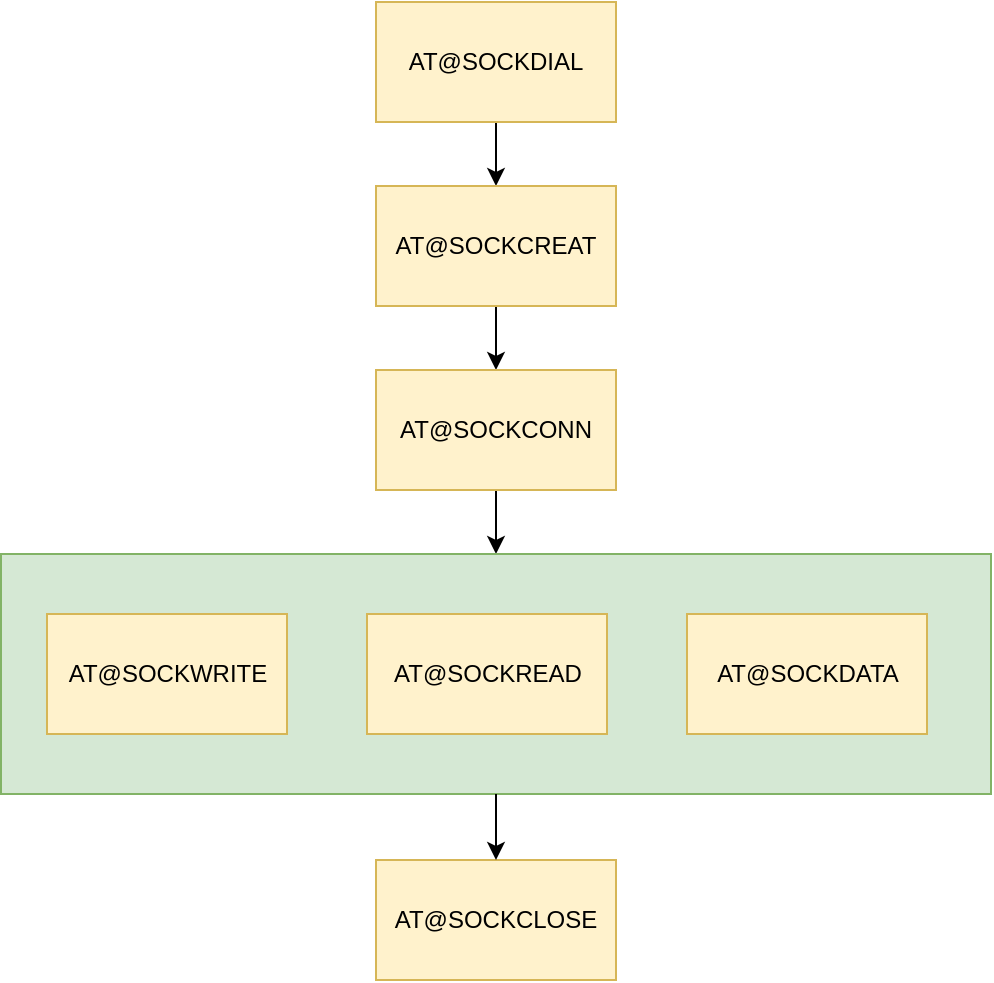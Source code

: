 <mxfile version="22.1.2" type="device">
  <diagram name="第 1 页" id="epdn9dtz0wbgZ3hsLgoA">
    <mxGraphModel dx="1389" dy="539" grid="0" gridSize="10" guides="1" tooltips="1" connect="1" arrows="1" fold="1" page="0" pageScale="1" pageWidth="827" pageHeight="1169" math="0" shadow="0">
      <root>
        <mxCell id="0" />
        <mxCell id="1" parent="0" />
        <mxCell id="GnMHULoctcMN1TYQuL-o-8" style="edgeStyle=orthogonalEdgeStyle;rounded=0;orthogonalLoop=1;jettySize=auto;html=1;entryX=0.5;entryY=0;entryDx=0;entryDy=0;" edge="1" parent="1" source="GnMHULoctcMN1TYQuL-o-1" target="GnMHULoctcMN1TYQuL-o-2">
          <mxGeometry relative="1" as="geometry" />
        </mxCell>
        <mxCell id="GnMHULoctcMN1TYQuL-o-1" value="AT@SOCKDIAL" style="rounded=0;whiteSpace=wrap;html=1;fillColor=#fff2cc;strokeColor=#d6b656;" vertex="1" parent="1">
          <mxGeometry x="118" y="160" width="120" height="60" as="geometry" />
        </mxCell>
        <mxCell id="GnMHULoctcMN1TYQuL-o-9" value="" style="edgeStyle=orthogonalEdgeStyle;rounded=0;orthogonalLoop=1;jettySize=auto;html=1;" edge="1" parent="1" source="GnMHULoctcMN1TYQuL-o-2" target="GnMHULoctcMN1TYQuL-o-3">
          <mxGeometry relative="1" as="geometry" />
        </mxCell>
        <mxCell id="GnMHULoctcMN1TYQuL-o-2" value="AT@SOCKCREAT" style="rounded=0;whiteSpace=wrap;html=1;fillColor=#fff2cc;strokeColor=#d6b656;" vertex="1" parent="1">
          <mxGeometry x="118" y="252" width="120" height="60" as="geometry" />
        </mxCell>
        <mxCell id="GnMHULoctcMN1TYQuL-o-12" style="edgeStyle=orthogonalEdgeStyle;rounded=0;orthogonalLoop=1;jettySize=auto;html=1;entryX=0.5;entryY=0;entryDx=0;entryDy=0;" edge="1" parent="1" source="GnMHULoctcMN1TYQuL-o-3" target="GnMHULoctcMN1TYQuL-o-10">
          <mxGeometry relative="1" as="geometry" />
        </mxCell>
        <mxCell id="GnMHULoctcMN1TYQuL-o-3" value="AT@SOCKCONN" style="rounded=0;whiteSpace=wrap;html=1;fillColor=#fff2cc;strokeColor=#d6b656;" vertex="1" parent="1">
          <mxGeometry x="118" y="344" width="120" height="60" as="geometry" />
        </mxCell>
        <mxCell id="GnMHULoctcMN1TYQuL-o-6" value="AT@SOCKCLOSE" style="rounded=0;whiteSpace=wrap;html=1;fillColor=#fff2cc;strokeColor=#d6b656;" vertex="1" parent="1">
          <mxGeometry x="118" y="589" width="120" height="60" as="geometry" />
        </mxCell>
        <mxCell id="GnMHULoctcMN1TYQuL-o-11" value="" style="group;fillColor=#dae8fc;strokeColor=#6c8ebf;" vertex="1" connectable="0" parent="1">
          <mxGeometry x="-69.5" y="436" width="495" height="120" as="geometry" />
        </mxCell>
        <mxCell id="GnMHULoctcMN1TYQuL-o-10" value="" style="rounded=0;whiteSpace=wrap;html=1;fillColor=#d5e8d4;strokeColor=#82b366;" vertex="1" parent="GnMHULoctcMN1TYQuL-o-11">
          <mxGeometry width="495" height="120" as="geometry" />
        </mxCell>
        <mxCell id="GnMHULoctcMN1TYQuL-o-4" value="AT@SOCKREAD" style="rounded=0;whiteSpace=wrap;html=1;fillColor=#fff2cc;strokeColor=#d6b656;" vertex="1" parent="GnMHULoctcMN1TYQuL-o-11">
          <mxGeometry x="183" y="30" width="120" height="60" as="geometry" />
        </mxCell>
        <mxCell id="GnMHULoctcMN1TYQuL-o-5" value="AT@SOCKWRITE" style="rounded=0;whiteSpace=wrap;html=1;fillColor=#fff2cc;strokeColor=#d6b656;" vertex="1" parent="GnMHULoctcMN1TYQuL-o-11">
          <mxGeometry x="23" y="30" width="120" height="60" as="geometry" />
        </mxCell>
        <mxCell id="GnMHULoctcMN1TYQuL-o-7" value="AT@SOCKDATA" style="rounded=0;whiteSpace=wrap;html=1;fillColor=#fff2cc;strokeColor=#d6b656;" vertex="1" parent="GnMHULoctcMN1TYQuL-o-11">
          <mxGeometry x="343" y="30" width="120" height="60" as="geometry" />
        </mxCell>
        <mxCell id="GnMHULoctcMN1TYQuL-o-13" style="edgeStyle=orthogonalEdgeStyle;rounded=0;orthogonalLoop=1;jettySize=auto;html=1;entryX=0.5;entryY=0;entryDx=0;entryDy=0;" edge="1" parent="1" source="GnMHULoctcMN1TYQuL-o-10" target="GnMHULoctcMN1TYQuL-o-6">
          <mxGeometry relative="1" as="geometry" />
        </mxCell>
      </root>
    </mxGraphModel>
  </diagram>
</mxfile>
